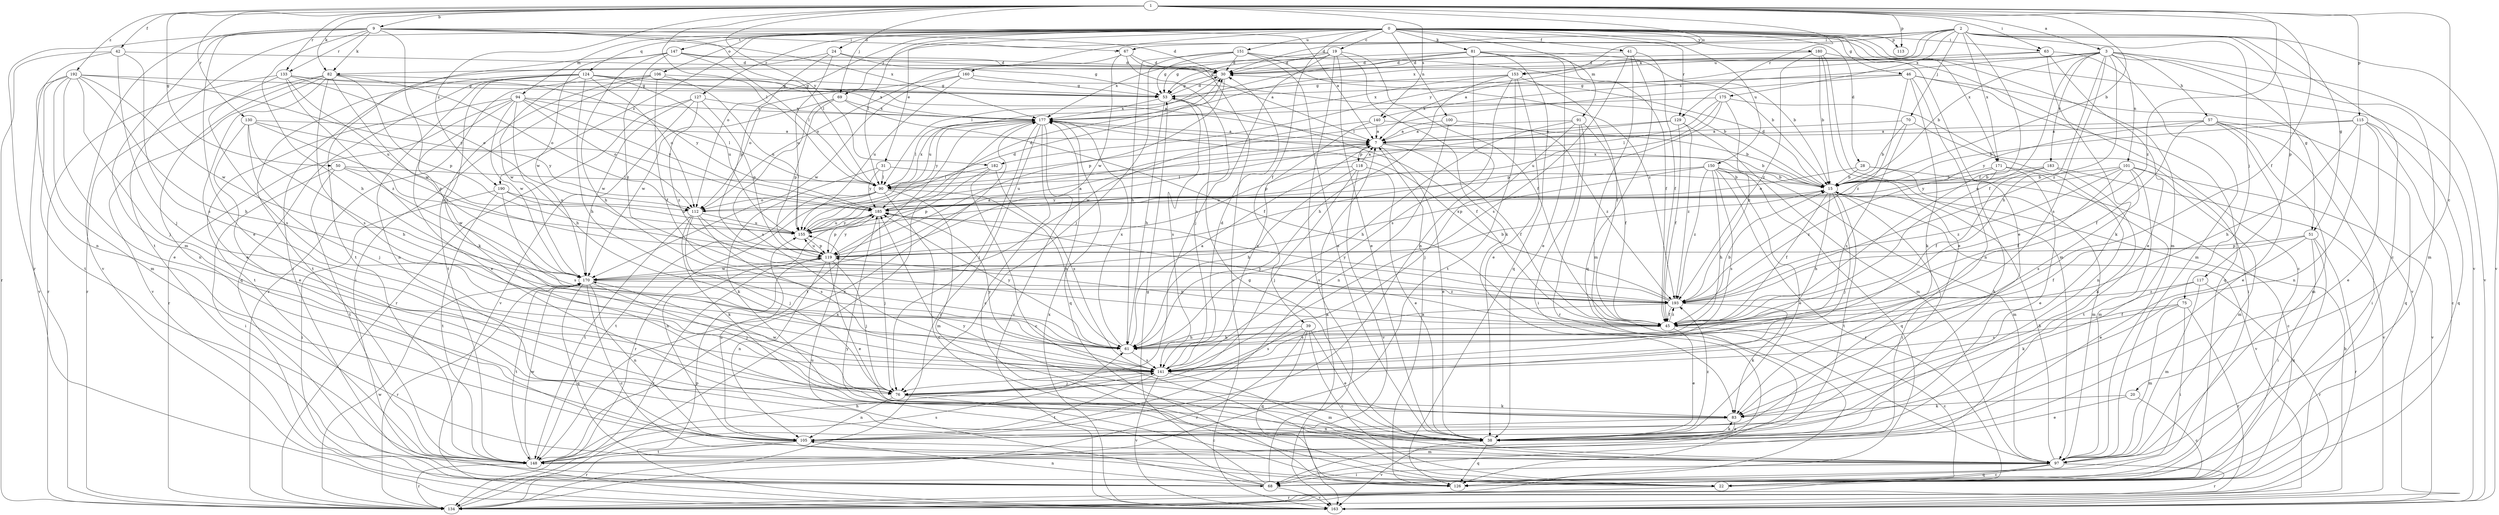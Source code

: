 strict digraph  {
0;
1;
2;
3;
7;
9;
15;
19;
20;
22;
24;
28;
30;
31;
38;
39;
41;
42;
45;
46;
50;
51;
53;
57;
61;
63;
67;
68;
69;
70;
75;
76;
81;
82;
83;
90;
91;
94;
97;
100;
101;
105;
106;
112;
113;
115;
117;
118;
119;
124;
126;
127;
129;
130;
133;
134;
140;
141;
147;
148;
150;
151;
153;
155;
160;
163;
170;
171;
175;
177;
180;
182;
183;
185;
190;
192;
193;
0 -> 19  [label=c];
0 -> 24  [label=d];
0 -> 28  [label=d];
0 -> 31  [label=e];
0 -> 38  [label=e];
0 -> 39  [label=f];
0 -> 41  [label=f];
0 -> 46  [label=g];
0 -> 63  [label=i];
0 -> 81  [label=k];
0 -> 90  [label=l];
0 -> 91  [label=m];
0 -> 94  [label=m];
0 -> 97  [label=m];
0 -> 100  [label=n];
0 -> 106  [label=o];
0 -> 112  [label=o];
0 -> 113  [label=p];
0 -> 124  [label=q];
0 -> 127  [label=r];
0 -> 129  [label=r];
0 -> 147  [label=t];
0 -> 148  [label=t];
0 -> 150  [label=u];
0 -> 151  [label=u];
0 -> 160  [label=v];
0 -> 163  [label=v];
0 -> 171  [label=x];
0 -> 180  [label=y];
0 -> 190  [label=z];
1 -> 3  [label=a];
1 -> 9  [label=b];
1 -> 15  [label=b];
1 -> 20  [label=c];
1 -> 42  [label=f];
1 -> 45  [label=f];
1 -> 50  [label=g];
1 -> 63  [label=i];
1 -> 69  [label=j];
1 -> 82  [label=k];
1 -> 90  [label=l];
1 -> 113  [label=p];
1 -> 115  [label=p];
1 -> 129  [label=r];
1 -> 130  [label=r];
1 -> 133  [label=r];
1 -> 140  [label=s];
1 -> 153  [label=u];
1 -> 182  [label=y];
1 -> 190  [label=z];
1 -> 192  [label=z];
1 -> 193  [label=z];
2 -> 22  [label=c];
2 -> 30  [label=d];
2 -> 45  [label=f];
2 -> 51  [label=g];
2 -> 67  [label=i];
2 -> 69  [label=j];
2 -> 70  [label=j];
2 -> 75  [label=j];
2 -> 117  [label=p];
2 -> 163  [label=v];
2 -> 171  [label=x];
2 -> 175  [label=x];
2 -> 177  [label=x];
2 -> 182  [label=y];
3 -> 15  [label=b];
3 -> 45  [label=f];
3 -> 51  [label=g];
3 -> 57  [label=h];
3 -> 61  [label=h];
3 -> 82  [label=k];
3 -> 97  [label=m];
3 -> 101  [label=n];
3 -> 140  [label=s];
3 -> 141  [label=s];
3 -> 153  [label=u];
3 -> 163  [label=v];
3 -> 183  [label=y];
3 -> 193  [label=z];
7 -> 15  [label=b];
7 -> 38  [label=e];
7 -> 45  [label=f];
7 -> 118  [label=p];
7 -> 155  [label=u];
9 -> 7  [label=a];
9 -> 30  [label=d];
9 -> 38  [label=e];
9 -> 61  [label=h];
9 -> 67  [label=i];
9 -> 82  [label=k];
9 -> 90  [label=l];
9 -> 97  [label=m];
9 -> 133  [label=r];
9 -> 134  [label=r];
9 -> 141  [label=s];
9 -> 163  [label=v];
9 -> 177  [label=x];
15 -> 30  [label=d];
15 -> 45  [label=f];
15 -> 61  [label=h];
15 -> 68  [label=i];
15 -> 76  [label=j];
15 -> 148  [label=t];
15 -> 163  [label=v];
15 -> 177  [label=x];
15 -> 185  [label=y];
19 -> 30  [label=d];
19 -> 38  [label=e];
19 -> 45  [label=f];
19 -> 53  [label=g];
19 -> 76  [label=j];
19 -> 83  [label=k];
19 -> 163  [label=v];
19 -> 177  [label=x];
20 -> 22  [label=c];
20 -> 38  [label=e];
20 -> 83  [label=k];
22 -> 134  [label=r];
24 -> 30  [label=d];
24 -> 53  [label=g];
24 -> 119  [label=p];
24 -> 148  [label=t];
24 -> 155  [label=u];
28 -> 15  [label=b];
28 -> 22  [label=c];
28 -> 97  [label=m];
28 -> 112  [label=o];
30 -> 53  [label=g];
30 -> 119  [label=p];
30 -> 155  [label=u];
31 -> 15  [label=b];
31 -> 83  [label=k];
31 -> 90  [label=l];
31 -> 185  [label=y];
38 -> 83  [label=k];
38 -> 126  [label=q];
38 -> 163  [label=v];
38 -> 185  [label=y];
38 -> 193  [label=z];
39 -> 22  [label=c];
39 -> 38  [label=e];
39 -> 61  [label=h];
39 -> 126  [label=q];
39 -> 134  [label=r];
39 -> 141  [label=s];
41 -> 30  [label=d];
41 -> 45  [label=f];
41 -> 97  [label=m];
41 -> 126  [label=q];
41 -> 141  [label=s];
42 -> 30  [label=d];
42 -> 76  [label=j];
42 -> 105  [label=n];
42 -> 134  [label=r];
42 -> 141  [label=s];
45 -> 15  [label=b];
45 -> 22  [label=c];
45 -> 38  [label=e];
45 -> 61  [label=h];
45 -> 119  [label=p];
45 -> 185  [label=y];
45 -> 193  [label=z];
46 -> 53  [label=g];
46 -> 83  [label=k];
46 -> 90  [label=l];
46 -> 105  [label=n];
46 -> 126  [label=q];
46 -> 163  [label=v];
46 -> 193  [label=z];
50 -> 68  [label=i];
50 -> 90  [label=l];
50 -> 148  [label=t];
50 -> 155  [label=u];
50 -> 170  [label=w];
51 -> 38  [label=e];
51 -> 45  [label=f];
51 -> 68  [label=i];
51 -> 119  [label=p];
51 -> 126  [label=q];
51 -> 134  [label=r];
53 -> 30  [label=d];
53 -> 45  [label=f];
53 -> 61  [label=h];
53 -> 141  [label=s];
53 -> 177  [label=x];
57 -> 7  [label=a];
57 -> 38  [label=e];
57 -> 45  [label=f];
57 -> 68  [label=i];
57 -> 97  [label=m];
57 -> 126  [label=q];
57 -> 185  [label=y];
61 -> 7  [label=a];
61 -> 141  [label=s];
61 -> 177  [label=x];
61 -> 185  [label=y];
63 -> 7  [label=a];
63 -> 30  [label=d];
63 -> 38  [label=e];
63 -> 83  [label=k];
63 -> 97  [label=m];
67 -> 30  [label=d];
67 -> 112  [label=o];
67 -> 141  [label=s];
67 -> 163  [label=v];
67 -> 170  [label=w];
68 -> 7  [label=a];
68 -> 53  [label=g];
68 -> 105  [label=n];
68 -> 155  [label=u];
68 -> 163  [label=v];
68 -> 185  [label=y];
69 -> 45  [label=f];
69 -> 119  [label=p];
69 -> 141  [label=s];
69 -> 170  [label=w];
69 -> 177  [label=x];
70 -> 7  [label=a];
70 -> 15  [label=b];
70 -> 105  [label=n];
70 -> 141  [label=s];
75 -> 45  [label=f];
75 -> 68  [label=i];
75 -> 97  [label=m];
75 -> 134  [label=r];
75 -> 141  [label=s];
76 -> 22  [label=c];
76 -> 83  [label=k];
76 -> 105  [label=n];
76 -> 170  [label=w];
81 -> 15  [label=b];
81 -> 30  [label=d];
81 -> 38  [label=e];
81 -> 45  [label=f];
81 -> 53  [label=g];
81 -> 90  [label=l];
81 -> 105  [label=n];
81 -> 126  [label=q];
82 -> 38  [label=e];
82 -> 53  [label=g];
82 -> 105  [label=n];
82 -> 112  [label=o];
82 -> 119  [label=p];
82 -> 134  [label=r];
82 -> 141  [label=s];
82 -> 163  [label=v];
82 -> 170  [label=w];
83 -> 38  [label=e];
83 -> 105  [label=n];
90 -> 22  [label=c];
90 -> 61  [label=h];
90 -> 97  [label=m];
90 -> 112  [label=o];
90 -> 134  [label=r];
90 -> 148  [label=t];
90 -> 177  [label=x];
91 -> 7  [label=a];
91 -> 45  [label=f];
91 -> 61  [label=h];
91 -> 68  [label=i];
91 -> 76  [label=j];
91 -> 134  [label=r];
94 -> 38  [label=e];
94 -> 61  [label=h];
94 -> 90  [label=l];
94 -> 112  [label=o];
94 -> 134  [label=r];
94 -> 148  [label=t];
94 -> 170  [label=w];
94 -> 177  [label=x];
94 -> 185  [label=y];
97 -> 15  [label=b];
97 -> 22  [label=c];
97 -> 53  [label=g];
97 -> 68  [label=i];
97 -> 126  [label=q];
97 -> 134  [label=r];
100 -> 7  [label=a];
100 -> 105  [label=n];
100 -> 193  [label=z];
101 -> 15  [label=b];
101 -> 45  [label=f];
101 -> 97  [label=m];
101 -> 112  [label=o];
101 -> 141  [label=s];
101 -> 148  [label=t];
101 -> 163  [label=v];
101 -> 193  [label=z];
105 -> 97  [label=m];
105 -> 134  [label=r];
105 -> 148  [label=t];
105 -> 155  [label=u];
106 -> 45  [label=f];
106 -> 53  [label=g];
106 -> 68  [label=i];
106 -> 134  [label=r];
106 -> 148  [label=t];
106 -> 155  [label=u];
112 -> 76  [label=j];
112 -> 83  [label=k];
112 -> 141  [label=s];
112 -> 148  [label=t];
112 -> 155  [label=u];
112 -> 193  [label=z];
115 -> 7  [label=a];
115 -> 15  [label=b];
115 -> 22  [label=c];
115 -> 38  [label=e];
115 -> 61  [label=h];
115 -> 105  [label=n];
115 -> 126  [label=q];
117 -> 83  [label=k];
117 -> 97  [label=m];
117 -> 134  [label=r];
117 -> 193  [label=z];
118 -> 7  [label=a];
118 -> 38  [label=e];
118 -> 61  [label=h];
118 -> 76  [label=j];
118 -> 90  [label=l];
118 -> 163  [label=v];
119 -> 7  [label=a];
119 -> 38  [label=e];
119 -> 76  [label=j];
119 -> 105  [label=n];
119 -> 134  [label=r];
119 -> 155  [label=u];
119 -> 170  [label=w];
119 -> 185  [label=y];
124 -> 7  [label=a];
124 -> 53  [label=g];
124 -> 61  [label=h];
124 -> 83  [label=k];
124 -> 105  [label=n];
124 -> 112  [label=o];
124 -> 126  [label=q];
124 -> 148  [label=t];
124 -> 155  [label=u];
124 -> 170  [label=w];
124 -> 177  [label=x];
126 -> 7  [label=a];
127 -> 119  [label=p];
127 -> 134  [label=r];
127 -> 163  [label=v];
127 -> 170  [label=w];
127 -> 177  [label=x];
127 -> 193  [label=z];
129 -> 7  [label=a];
129 -> 45  [label=f];
129 -> 97  [label=m];
129 -> 119  [label=p];
129 -> 193  [label=z];
130 -> 7  [label=a];
130 -> 38  [label=e];
130 -> 61  [label=h];
130 -> 76  [label=j];
130 -> 119  [label=p];
130 -> 185  [label=y];
133 -> 53  [label=g];
133 -> 112  [label=o];
133 -> 134  [label=r];
133 -> 141  [label=s];
133 -> 155  [label=u];
133 -> 185  [label=y];
133 -> 193  [label=z];
134 -> 170  [label=w];
134 -> 177  [label=x];
140 -> 7  [label=a];
140 -> 15  [label=b];
140 -> 141  [label=s];
140 -> 170  [label=w];
141 -> 30  [label=d];
141 -> 76  [label=j];
141 -> 97  [label=m];
141 -> 148  [label=t];
141 -> 163  [label=v];
141 -> 185  [label=y];
147 -> 7  [label=a];
147 -> 30  [label=d];
147 -> 61  [label=h];
147 -> 68  [label=i];
147 -> 90  [label=l];
147 -> 170  [label=w];
147 -> 193  [label=z];
148 -> 61  [label=h];
148 -> 134  [label=r];
148 -> 141  [label=s];
148 -> 170  [label=w];
148 -> 177  [label=x];
150 -> 15  [label=b];
150 -> 38  [label=e];
150 -> 61  [label=h];
150 -> 97  [label=m];
150 -> 119  [label=p];
150 -> 126  [label=q];
150 -> 134  [label=r];
150 -> 141  [label=s];
150 -> 155  [label=u];
150 -> 193  [label=z];
151 -> 15  [label=b];
151 -> 30  [label=d];
151 -> 38  [label=e];
151 -> 53  [label=g];
151 -> 61  [label=h];
151 -> 76  [label=j];
151 -> 193  [label=z];
153 -> 38  [label=e];
153 -> 45  [label=f];
153 -> 53  [label=g];
153 -> 61  [label=h];
153 -> 141  [label=s];
153 -> 148  [label=t];
153 -> 177  [label=x];
155 -> 7  [label=a];
155 -> 30  [label=d];
155 -> 119  [label=p];
155 -> 185  [label=y];
160 -> 15  [label=b];
160 -> 53  [label=g];
160 -> 112  [label=o];
160 -> 155  [label=u];
160 -> 170  [label=w];
163 -> 15  [label=b];
163 -> 119  [label=p];
163 -> 177  [label=x];
170 -> 15  [label=b];
170 -> 22  [label=c];
170 -> 76  [label=j];
170 -> 105  [label=n];
170 -> 126  [label=q];
170 -> 134  [label=r];
170 -> 148  [label=t];
170 -> 193  [label=z];
171 -> 15  [label=b];
171 -> 38  [label=e];
171 -> 83  [label=k];
171 -> 97  [label=m];
171 -> 193  [label=z];
175 -> 68  [label=i];
175 -> 90  [label=l];
175 -> 119  [label=p];
175 -> 155  [label=u];
175 -> 177  [label=x];
175 -> 193  [label=z];
177 -> 7  [label=a];
177 -> 22  [label=c];
177 -> 76  [label=j];
177 -> 90  [label=l];
177 -> 126  [label=q];
177 -> 134  [label=r];
177 -> 148  [label=t];
177 -> 163  [label=v];
177 -> 185  [label=y];
180 -> 15  [label=b];
180 -> 22  [label=c];
180 -> 30  [label=d];
180 -> 38  [label=e];
180 -> 97  [label=m];
180 -> 193  [label=z];
182 -> 22  [label=c];
182 -> 90  [label=l];
182 -> 119  [label=p];
182 -> 141  [label=s];
183 -> 15  [label=b];
183 -> 45  [label=f];
183 -> 83  [label=k];
183 -> 163  [label=v];
183 -> 185  [label=y];
185 -> 30  [label=d];
185 -> 76  [label=j];
185 -> 105  [label=n];
185 -> 119  [label=p];
185 -> 155  [label=u];
190 -> 68  [label=i];
190 -> 112  [label=o];
190 -> 141  [label=s];
190 -> 148  [label=t];
190 -> 155  [label=u];
192 -> 38  [label=e];
192 -> 53  [label=g];
192 -> 61  [label=h];
192 -> 76  [label=j];
192 -> 97  [label=m];
192 -> 148  [label=t];
192 -> 163  [label=v];
192 -> 170  [label=w];
192 -> 185  [label=y];
193 -> 45  [label=f];
193 -> 83  [label=k];
193 -> 141  [label=s];
193 -> 177  [label=x];
193 -> 185  [label=y];
}
